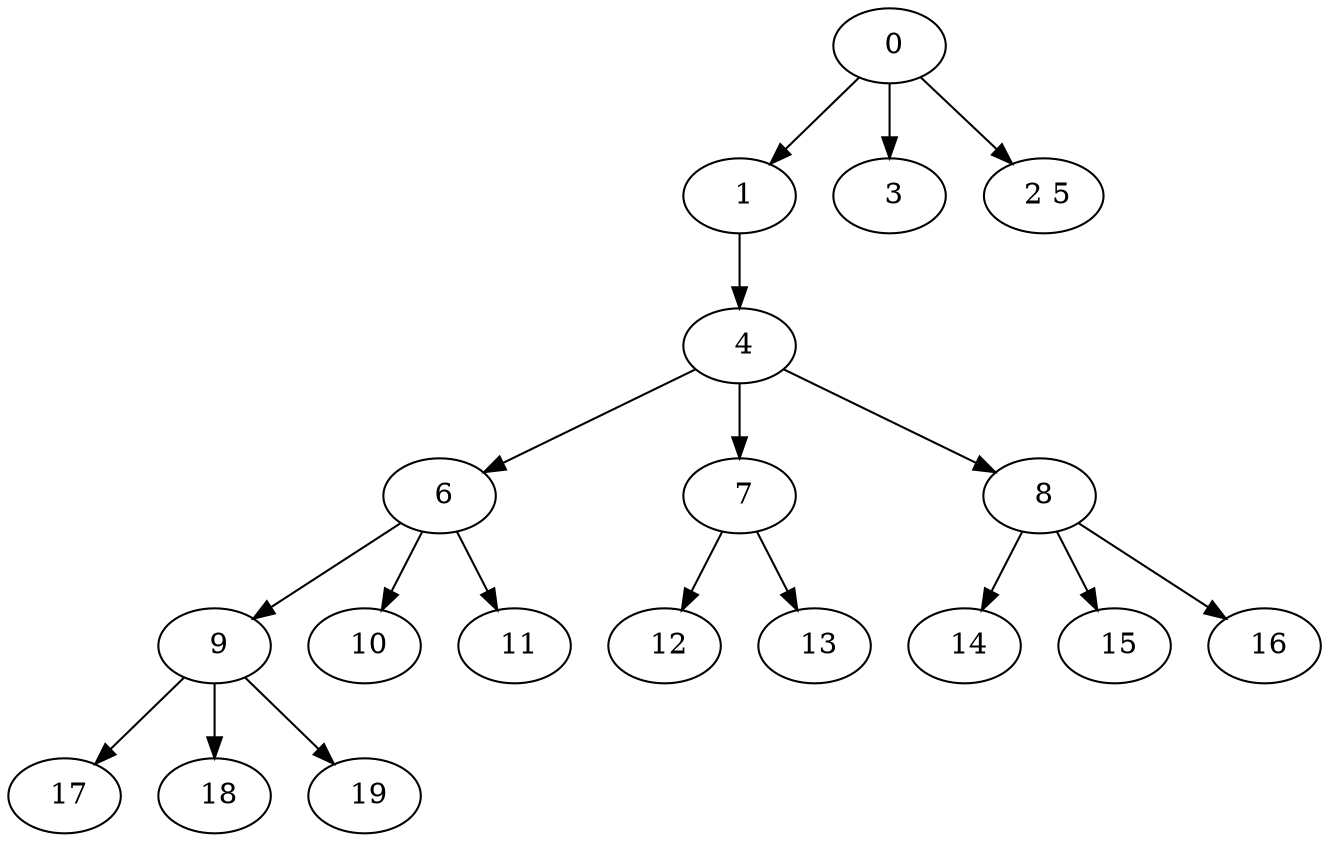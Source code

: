digraph mytree {
" 0" -> " 1";
" 0" -> " 3";
" 0" -> " 2 5";
" 1" -> " 4";
" 3";
" 2 5";
" 4" -> " 6";
" 4" -> " 7";
" 4" -> " 8";
" 6" -> " 9";
" 6" -> " 10";
" 6" -> " 11";
" 7" -> " 12";
" 7" -> " 13";
" 8" -> " 14";
" 8" -> " 15";
" 8" -> " 16";
" 9" -> " 17";
" 9" -> " 18";
" 9" -> " 19";
" 10";
" 11";
" 12";
" 13";
" 14";
" 15";
" 16";
" 17";
" 18";
" 19";
}
